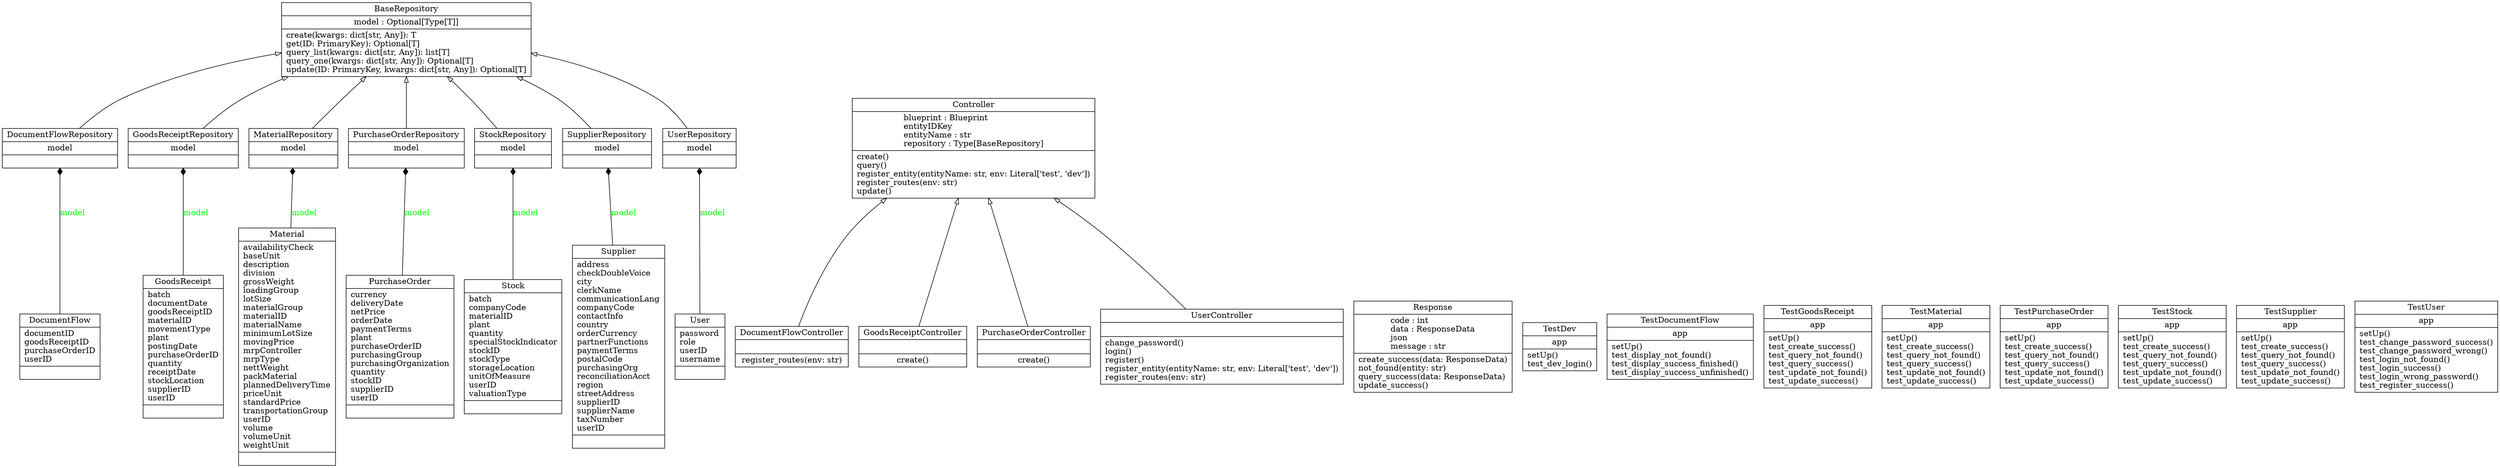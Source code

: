 digraph "classes_backend" {
rankdir=BT
charset="utf-8"
"backend.model.repositories.BaseRepository" [color="black", fontcolor="black", label=<{BaseRepository|model : Optional[Type[T]]<br ALIGN="LEFT"/>|create(kwargs: dict[str, Any]): T<br ALIGN="LEFT"/>get(ID: PrimaryKey): Optional[T]<br ALIGN="LEFT"/>query_list(kwargs: dict[str, Any]): list[T]<br ALIGN="LEFT"/>query_one(kwargs: dict[str, Any]): Optional[T]<br ALIGN="LEFT"/>update(ID: PrimaryKey, kwargs: dict[str, Any]): Optional[T]<br ALIGN="LEFT"/>}>, shape="record", style="solid"];
"backend.api.apis.Controller" [color="black", fontcolor="black", label=<{Controller|blueprint : Blueprint<br ALIGN="LEFT"/>entityIDKey<br ALIGN="LEFT"/>entityName : str<br ALIGN="LEFT"/>repository : Type[BaseRepository]<br ALIGN="LEFT"/>|create()<br ALIGN="LEFT"/>query()<br ALIGN="LEFT"/>register_entity(entityName: str, env: Literal['test', 'dev'])<br ALIGN="LEFT"/>register_routes(env: str)<br ALIGN="LEFT"/>update()<br ALIGN="LEFT"/>}>, shape="record", style="solid"];
"backend.model.models.DocumentFlow" [color="black", fontcolor="black", label=<{DocumentFlow|documentID<br ALIGN="LEFT"/>goodsReceiptID<br ALIGN="LEFT"/>purchaseOrderID<br ALIGN="LEFT"/>userID<br ALIGN="LEFT"/>|}>, shape="record", style="solid"];
"backend.api.apis.DocumentFlowController" [color="black", fontcolor="black", label=<{DocumentFlowController|<br ALIGN="LEFT"/>|register_routes(env: str)<br ALIGN="LEFT"/>}>, shape="record", style="solid"];
"backend.model.repositories.DocumentFlowRepository" [color="black", fontcolor="black", label=<{DocumentFlowRepository|model<br ALIGN="LEFT"/>|}>, shape="record", style="solid"];
"backend.model.models.GoodsReceipt" [color="black", fontcolor="black", label=<{GoodsReceipt|batch<br ALIGN="LEFT"/>documentDate<br ALIGN="LEFT"/>goodsReceiptID<br ALIGN="LEFT"/>materialID<br ALIGN="LEFT"/>movementType<br ALIGN="LEFT"/>plant<br ALIGN="LEFT"/>postingDate<br ALIGN="LEFT"/>purchaseOrderID<br ALIGN="LEFT"/>quantity<br ALIGN="LEFT"/>receiptDate<br ALIGN="LEFT"/>stockLocation<br ALIGN="LEFT"/>supplierID<br ALIGN="LEFT"/>userID<br ALIGN="LEFT"/>|}>, shape="record", style="solid"];
"backend.api.apis.GoodsReceiptController" [color="black", fontcolor="black", label=<{GoodsReceiptController|<br ALIGN="LEFT"/>|create()<br ALIGN="LEFT"/>}>, shape="record", style="solid"];
"backend.model.repositories.GoodsReceiptRepository" [color="black", fontcolor="black", label=<{GoodsReceiptRepository|model<br ALIGN="LEFT"/>|}>, shape="record", style="solid"];
"backend.model.models.Material" [color="black", fontcolor="black", label=<{Material|availabilityCheck<br ALIGN="LEFT"/>baseUnit<br ALIGN="LEFT"/>description<br ALIGN="LEFT"/>division<br ALIGN="LEFT"/>grossWeight<br ALIGN="LEFT"/>loadingGroup<br ALIGN="LEFT"/>lotSize<br ALIGN="LEFT"/>materialGroup<br ALIGN="LEFT"/>materialID<br ALIGN="LEFT"/>materialName<br ALIGN="LEFT"/>minimumLotSize<br ALIGN="LEFT"/>movingPrice<br ALIGN="LEFT"/>mrpController<br ALIGN="LEFT"/>mrpType<br ALIGN="LEFT"/>nettWeight<br ALIGN="LEFT"/>packMaterial<br ALIGN="LEFT"/>plannedDeliveryTime<br ALIGN="LEFT"/>priceUnit<br ALIGN="LEFT"/>standardPrice<br ALIGN="LEFT"/>transportationGroup<br ALIGN="LEFT"/>userID<br ALIGN="LEFT"/>volume<br ALIGN="LEFT"/>volumeUnit<br ALIGN="LEFT"/>weightUnit<br ALIGN="LEFT"/>|}>, shape="record", style="solid"];
"backend.model.repositories.MaterialRepository" [color="black", fontcolor="black", label=<{MaterialRepository|model<br ALIGN="LEFT"/>|}>, shape="record", style="solid"];
"backend.model.models.PurchaseOrder" [color="black", fontcolor="black", label=<{PurchaseOrder|currency<br ALIGN="LEFT"/>deliveryDate<br ALIGN="LEFT"/>netPrice<br ALIGN="LEFT"/>orderDate<br ALIGN="LEFT"/>paymentTerms<br ALIGN="LEFT"/>plant<br ALIGN="LEFT"/>purchaseOrderID<br ALIGN="LEFT"/>purchasingGroup<br ALIGN="LEFT"/>purchasingOrganization<br ALIGN="LEFT"/>quantity<br ALIGN="LEFT"/>stockID<br ALIGN="LEFT"/>supplierID<br ALIGN="LEFT"/>userID<br ALIGN="LEFT"/>|}>, shape="record", style="solid"];
"backend.api.apis.PurchaseOrderController" [color="black", fontcolor="black", label=<{PurchaseOrderController|<br ALIGN="LEFT"/>|create()<br ALIGN="LEFT"/>}>, shape="record", style="solid"];
"backend.model.repositories.PurchaseOrderRepository" [color="black", fontcolor="black", label=<{PurchaseOrderRepository|model<br ALIGN="LEFT"/>|}>, shape="record", style="solid"];
"backend.api.apis.Response" [color="black", fontcolor="black", label=<{Response|code : int<br ALIGN="LEFT"/>data : ResponseData<br ALIGN="LEFT"/>json<br ALIGN="LEFT"/>message : str<br ALIGN="LEFT"/>|create_success(data: ResponseData)<br ALIGN="LEFT"/>not_found(entity: str)<br ALIGN="LEFT"/>query_success(data: ResponseData)<br ALIGN="LEFT"/>update_success()<br ALIGN="LEFT"/>}>, shape="record", style="solid"];
"backend.model.models.Stock" [color="black", fontcolor="black", label=<{Stock|batch<br ALIGN="LEFT"/>companyCode<br ALIGN="LEFT"/>materialID<br ALIGN="LEFT"/>plant<br ALIGN="LEFT"/>quantity<br ALIGN="LEFT"/>specialStockIndicator<br ALIGN="LEFT"/>stockID<br ALIGN="LEFT"/>stockType<br ALIGN="LEFT"/>storageLocation<br ALIGN="LEFT"/>unitOfMeasure<br ALIGN="LEFT"/>userID<br ALIGN="LEFT"/>valuationType<br ALIGN="LEFT"/>|}>, shape="record", style="solid"];
"backend.model.repositories.StockRepository" [color="black", fontcolor="black", label=<{StockRepository|model<br ALIGN="LEFT"/>|}>, shape="record", style="solid"];
"backend.model.models.Supplier" [color="black", fontcolor="black", label=<{Supplier|address<br ALIGN="LEFT"/>checkDoubleVoice<br ALIGN="LEFT"/>city<br ALIGN="LEFT"/>clerkName<br ALIGN="LEFT"/>communicationLang<br ALIGN="LEFT"/>companyCode<br ALIGN="LEFT"/>contactInfo<br ALIGN="LEFT"/>country<br ALIGN="LEFT"/>orderCurrency<br ALIGN="LEFT"/>partnerFunctions<br ALIGN="LEFT"/>paymentTerms<br ALIGN="LEFT"/>postalCode<br ALIGN="LEFT"/>purchasingOrg<br ALIGN="LEFT"/>reconciliationAcct<br ALIGN="LEFT"/>region<br ALIGN="LEFT"/>streetAddress<br ALIGN="LEFT"/>supplierID<br ALIGN="LEFT"/>supplierName<br ALIGN="LEFT"/>taxNumber<br ALIGN="LEFT"/>userID<br ALIGN="LEFT"/>|}>, shape="record", style="solid"];
"backend.model.repositories.SupplierRepository" [color="black", fontcolor="black", label=<{SupplierRepository|model<br ALIGN="LEFT"/>|}>, shape="record", style="solid"];
"backend.TestAPP.TestDev" [color="black", fontcolor="black", label=<{TestDev|app<br ALIGN="LEFT"/>|setUp()<br ALIGN="LEFT"/>test_dev_login()<br ALIGN="LEFT"/>}>, shape="record", style="solid"];
"backend.TestAPP.TestDocumentFlow" [color="black", fontcolor="black", label=<{TestDocumentFlow|app<br ALIGN="LEFT"/>|setUp()<br ALIGN="LEFT"/>test_display_not_found()<br ALIGN="LEFT"/>test_display_success_finished()<br ALIGN="LEFT"/>test_display_success_unfinished()<br ALIGN="LEFT"/>}>, shape="record", style="solid"];
"backend.TestAPP.TestGoodsReceipt" [color="black", fontcolor="black", label=<{TestGoodsReceipt|app<br ALIGN="LEFT"/>|setUp()<br ALIGN="LEFT"/>test_create_success()<br ALIGN="LEFT"/>test_query_not_found()<br ALIGN="LEFT"/>test_query_success()<br ALIGN="LEFT"/>test_update_not_found()<br ALIGN="LEFT"/>test_update_success()<br ALIGN="LEFT"/>}>, shape="record", style="solid"];
"backend.TestAPP.TestMaterial" [color="black", fontcolor="black", label=<{TestMaterial|app<br ALIGN="LEFT"/>|setUp()<br ALIGN="LEFT"/>test_create_success()<br ALIGN="LEFT"/>test_query_not_found()<br ALIGN="LEFT"/>test_query_success()<br ALIGN="LEFT"/>test_update_not_found()<br ALIGN="LEFT"/>test_update_success()<br ALIGN="LEFT"/>}>, shape="record", style="solid"];
"backend.TestAPP.TestPurchaseOrder" [color="black", fontcolor="black", label=<{TestPurchaseOrder|app<br ALIGN="LEFT"/>|setUp()<br ALIGN="LEFT"/>test_create_success()<br ALIGN="LEFT"/>test_query_not_found()<br ALIGN="LEFT"/>test_query_success()<br ALIGN="LEFT"/>test_update_not_found()<br ALIGN="LEFT"/>test_update_success()<br ALIGN="LEFT"/>}>, shape="record", style="solid"];
"backend.TestAPP.TestStock" [color="black", fontcolor="black", label=<{TestStock|app<br ALIGN="LEFT"/>|setUp()<br ALIGN="LEFT"/>test_create_success()<br ALIGN="LEFT"/>test_query_not_found()<br ALIGN="LEFT"/>test_query_success()<br ALIGN="LEFT"/>test_update_not_found()<br ALIGN="LEFT"/>test_update_success()<br ALIGN="LEFT"/>}>, shape="record", style="solid"];
"backend.TestAPP.TestSupplier" [color="black", fontcolor="black", label=<{TestSupplier|app<br ALIGN="LEFT"/>|setUp()<br ALIGN="LEFT"/>test_create_success()<br ALIGN="LEFT"/>test_query_not_found()<br ALIGN="LEFT"/>test_query_success()<br ALIGN="LEFT"/>test_update_not_found()<br ALIGN="LEFT"/>test_update_success()<br ALIGN="LEFT"/>}>, shape="record", style="solid"];
"backend.TestAPP.TestUser" [color="black", fontcolor="black", label=<{TestUser|app<br ALIGN="LEFT"/>|setUp()<br ALIGN="LEFT"/>test_change_password_success()<br ALIGN="LEFT"/>test_change_password_wrong()<br ALIGN="LEFT"/>test_login_not_found()<br ALIGN="LEFT"/>test_login_success()<br ALIGN="LEFT"/>test_login_wrong_password()<br ALIGN="LEFT"/>test_register_success()<br ALIGN="LEFT"/>}>, shape="record", style="solid"];
"backend.model.models.User" [color="black", fontcolor="black", label=<{User|password<br ALIGN="LEFT"/>role<br ALIGN="LEFT"/>userID<br ALIGN="LEFT"/>username<br ALIGN="LEFT"/>|}>, shape="record", style="solid"];
"backend.api.apis.UserController" [color="black", fontcolor="black", label=<{UserController|<br ALIGN="LEFT"/>|change_password()<br ALIGN="LEFT"/>login()<br ALIGN="LEFT"/>register()<br ALIGN="LEFT"/>register_entity(entityName: str, env: Literal['test', 'dev'])<br ALIGN="LEFT"/>register_routes(env: str)<br ALIGN="LEFT"/>}>, shape="record", style="solid"];
"backend.model.repositories.UserRepository" [color="black", fontcolor="black", label=<{UserRepository|model<br ALIGN="LEFT"/>|}>, shape="record", style="solid"];
"backend.api.apis.DocumentFlowController" -> "backend.api.apis.Controller" [arrowhead="empty", arrowtail="none"];
"backend.api.apis.GoodsReceiptController" -> "backend.api.apis.Controller" [arrowhead="empty", arrowtail="none"];
"backend.api.apis.PurchaseOrderController" -> "backend.api.apis.Controller" [arrowhead="empty", arrowtail="none"];
"backend.api.apis.UserController" -> "backend.api.apis.Controller" [arrowhead="empty", arrowtail="none"];
"backend.model.repositories.DocumentFlowRepository" -> "backend.model.repositories.BaseRepository" [arrowhead="empty", arrowtail="none"];
"backend.model.repositories.GoodsReceiptRepository" -> "backend.model.repositories.BaseRepository" [arrowhead="empty", arrowtail="none"];
"backend.model.repositories.MaterialRepository" -> "backend.model.repositories.BaseRepository" [arrowhead="empty", arrowtail="none"];
"backend.model.repositories.PurchaseOrderRepository" -> "backend.model.repositories.BaseRepository" [arrowhead="empty", arrowtail="none"];
"backend.model.repositories.StockRepository" -> "backend.model.repositories.BaseRepository" [arrowhead="empty", arrowtail="none"];
"backend.model.repositories.SupplierRepository" -> "backend.model.repositories.BaseRepository" [arrowhead="empty", arrowtail="none"];
"backend.model.repositories.UserRepository" -> "backend.model.repositories.BaseRepository" [arrowhead="empty", arrowtail="none"];
"backend.model.models.DocumentFlow" -> "backend.model.repositories.DocumentFlowRepository" [arrowhead="diamond", arrowtail="none", fontcolor="green", label="model", style="solid"];
"backend.model.models.GoodsReceipt" -> "backend.model.repositories.GoodsReceiptRepository" [arrowhead="diamond", arrowtail="none", fontcolor="green", label="model", style="solid"];
"backend.model.models.Material" -> "backend.model.repositories.MaterialRepository" [arrowhead="diamond", arrowtail="none", fontcolor="green", label="model", style="solid"];
"backend.model.models.PurchaseOrder" -> "backend.model.repositories.PurchaseOrderRepository" [arrowhead="diamond", arrowtail="none", fontcolor="green", label="model", style="solid"];
"backend.model.models.Stock" -> "backend.model.repositories.StockRepository" [arrowhead="diamond", arrowtail="none", fontcolor="green", label="model", style="solid"];
"backend.model.models.Supplier" -> "backend.model.repositories.SupplierRepository" [arrowhead="diamond", arrowtail="none", fontcolor="green", label="model", style="solid"];
"backend.model.models.User" -> "backend.model.repositories.UserRepository" [arrowhead="diamond", arrowtail="none", fontcolor="green", label="model", style="solid"];
}
